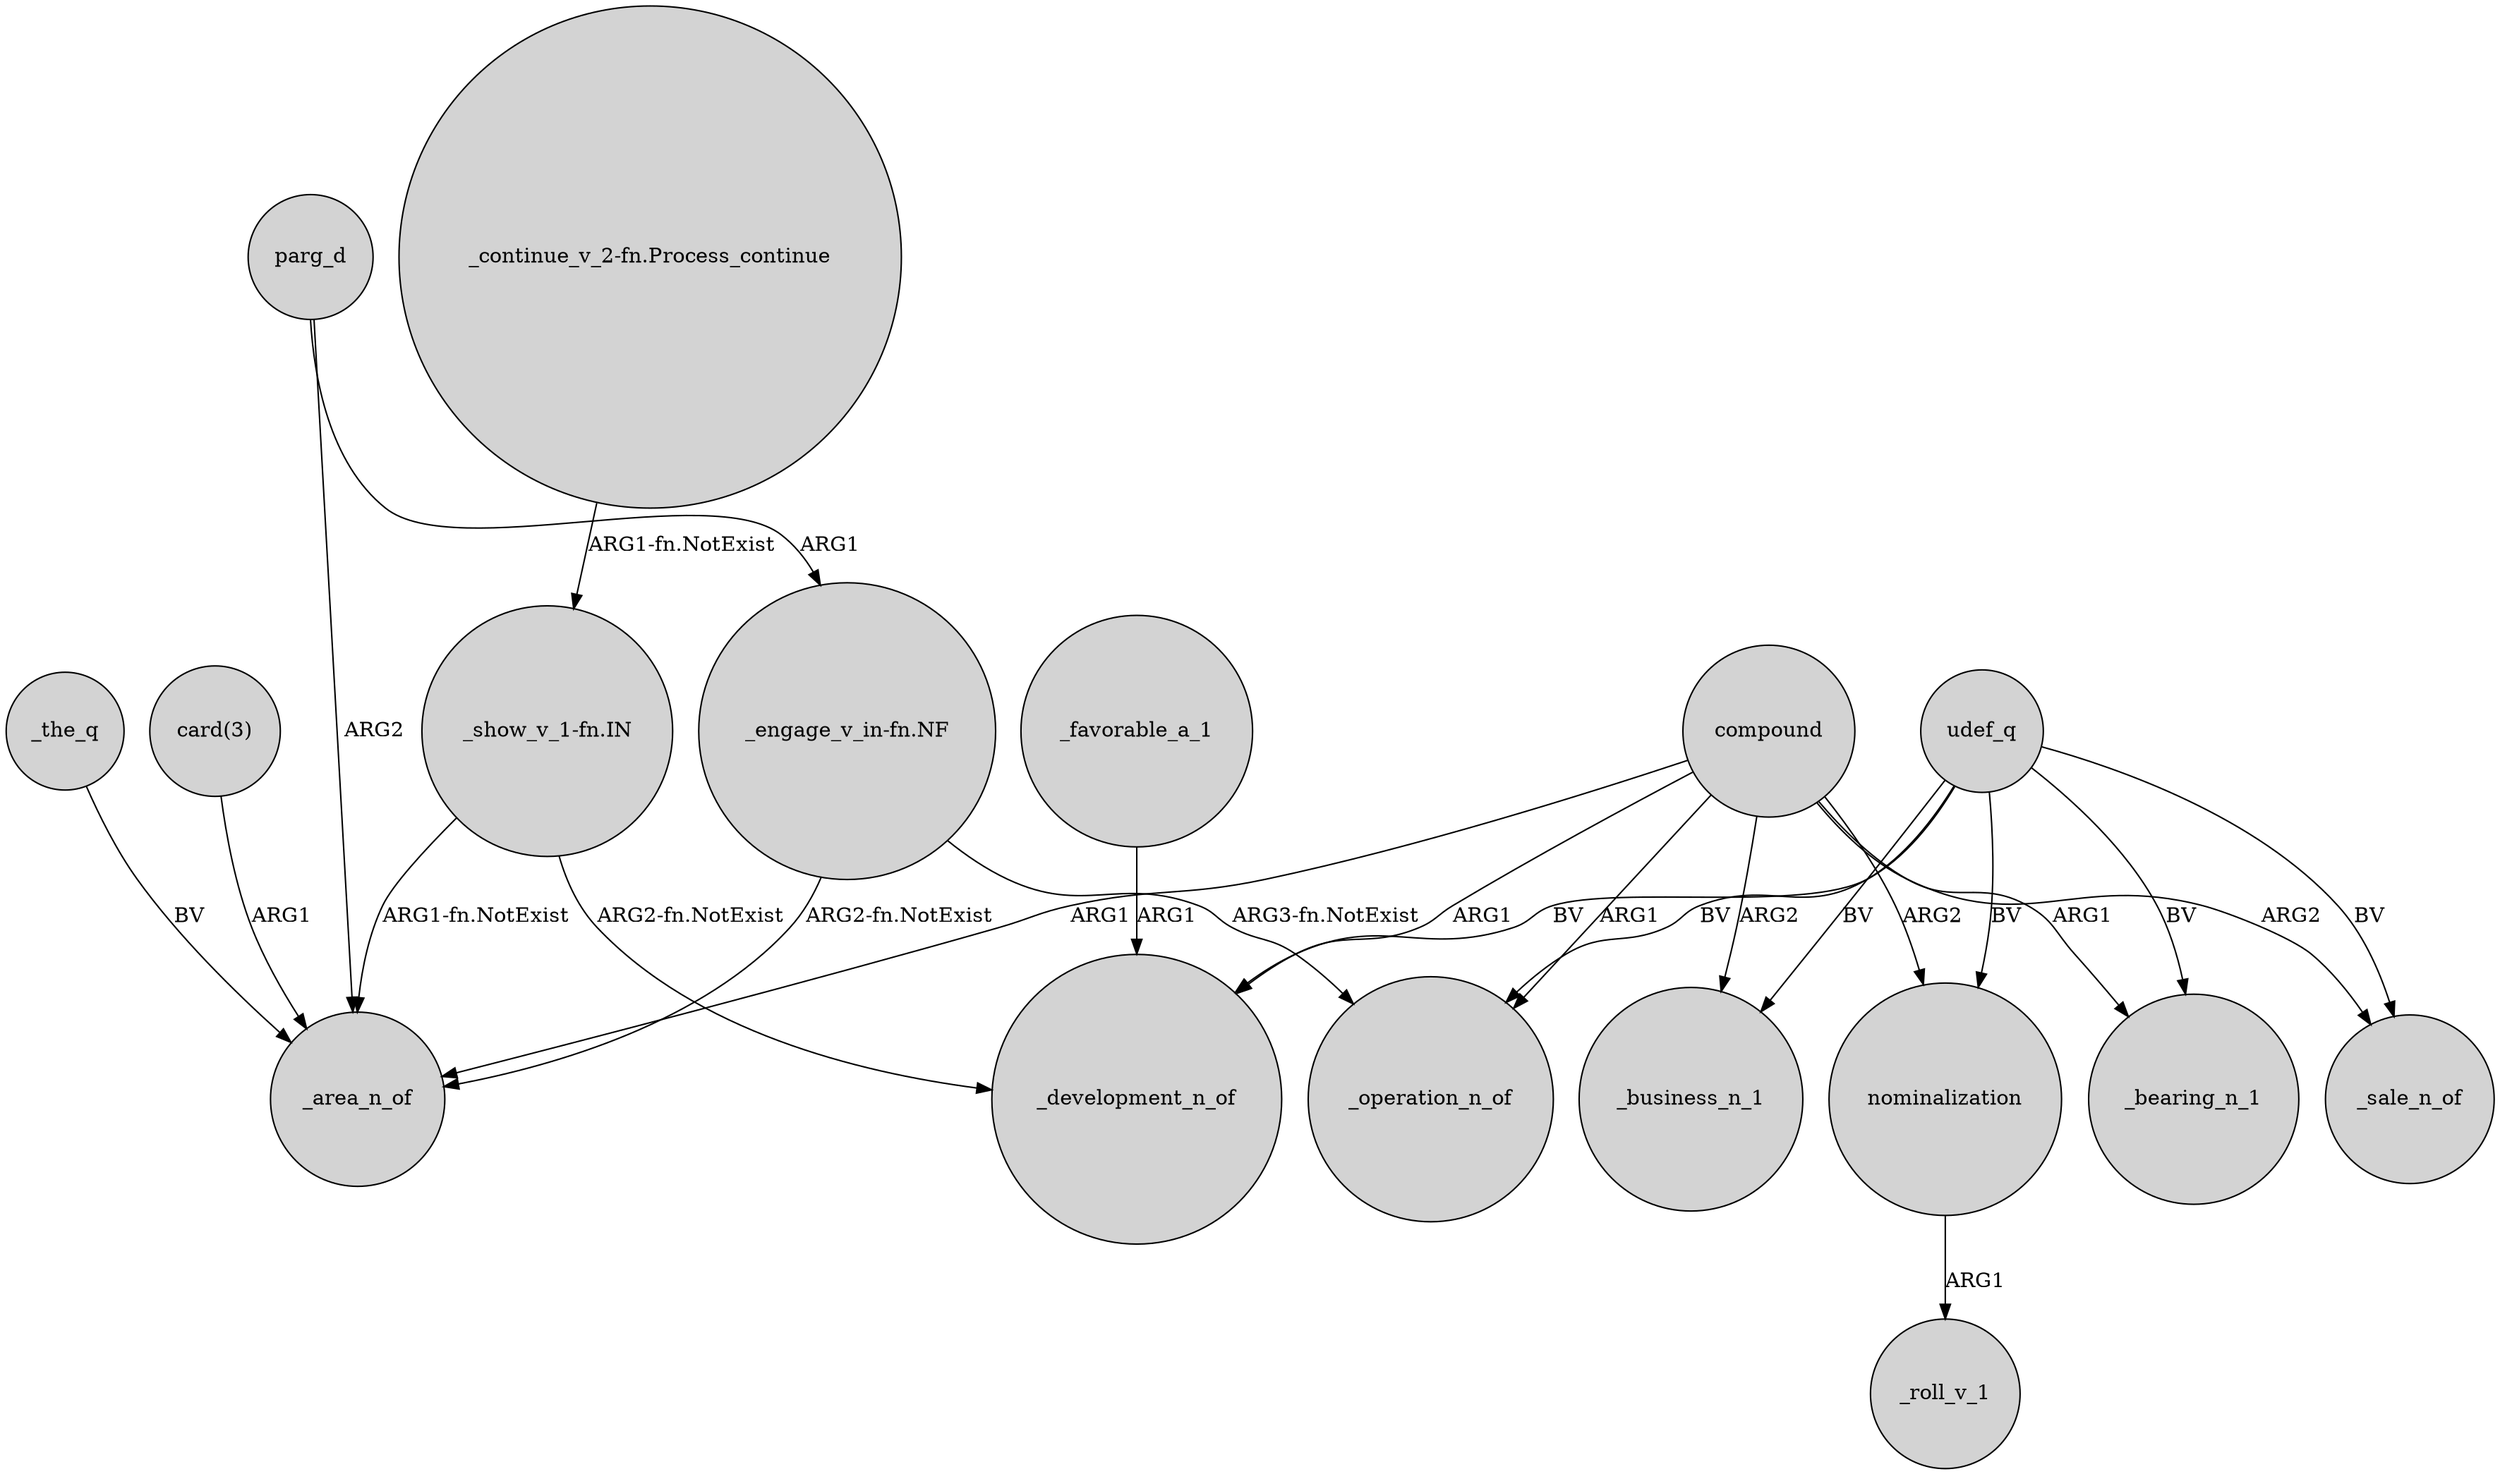 digraph {
	node [shape=circle style=filled]
	compound -> _operation_n_of [label=ARG1]
	parg_d -> _area_n_of [label=ARG2]
	"_engage_v_in-fn.NF" -> _area_n_of [label="ARG2-fn.NotExist"]
	_favorable_a_1 -> _development_n_of [label=ARG1]
	"_continue_v_2-fn.Process_continue" -> "_show_v_1-fn.IN" [label="ARG1-fn.NotExist"]
	nominalization -> _roll_v_1 [label=ARG1]
	compound -> nominalization [label=ARG2]
	compound -> _development_n_of [label=ARG1]
	udef_q -> _bearing_n_1 [label=BV]
	"_show_v_1-fn.IN" -> _area_n_of [label="ARG1-fn.NotExist"]
	"_engage_v_in-fn.NF" -> _operation_n_of [label="ARG3-fn.NotExist"]
	parg_d -> "_engage_v_in-fn.NF" [label=ARG1]
	compound -> _sale_n_of [label=ARG2]
	compound -> _business_n_1 [label=ARG2]
	udef_q -> nominalization [label=BV]
	_the_q -> _area_n_of [label=BV]
	udef_q -> _development_n_of [label=BV]
	udef_q -> _sale_n_of [label=BV]
	udef_q -> _business_n_1 [label=BV]
	"card(3)" -> _area_n_of [label=ARG1]
	compound -> _bearing_n_1 [label=ARG1]
	"_show_v_1-fn.IN" -> _development_n_of [label="ARG2-fn.NotExist"]
	compound -> _area_n_of [label=ARG1]
	udef_q -> _operation_n_of [label=BV]
}
